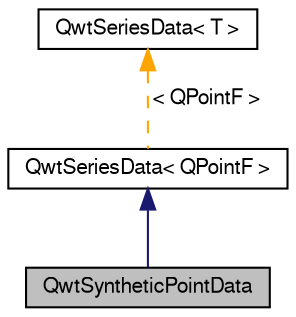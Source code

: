 digraph G
{
  edge [fontname="FreeSans",fontsize="10",labelfontname="FreeSans",labelfontsize="10"];
  node [fontname="FreeSans",fontsize="10",shape=record];
  Node1 [label="QwtSyntheticPointData",height=0.2,width=0.4,color="black", fillcolor="grey75", style="filled" fontcolor="black"];
  Node2 -> Node1 [dir="back",color="midnightblue",fontsize="10",style="solid",fontname="FreeSans"];
  Node2 [label="QwtSeriesData\< QPointF \>",height=0.2,width=0.4,color="black", fillcolor="white", style="filled",URL="$class_qwt_series_data.html"];
  Node3 -> Node2 [dir="back",color="orange",fontsize="10",style="dashed",label=" \< QPointF \>" ,fontname="FreeSans"];
  Node3 [label="QwtSeriesData\< T \>",height=0.2,width=0.4,color="black", fillcolor="white", style="filled",URL="$class_qwt_series_data.html",tooltip="Abstract interface for iterating over samples."];
}
